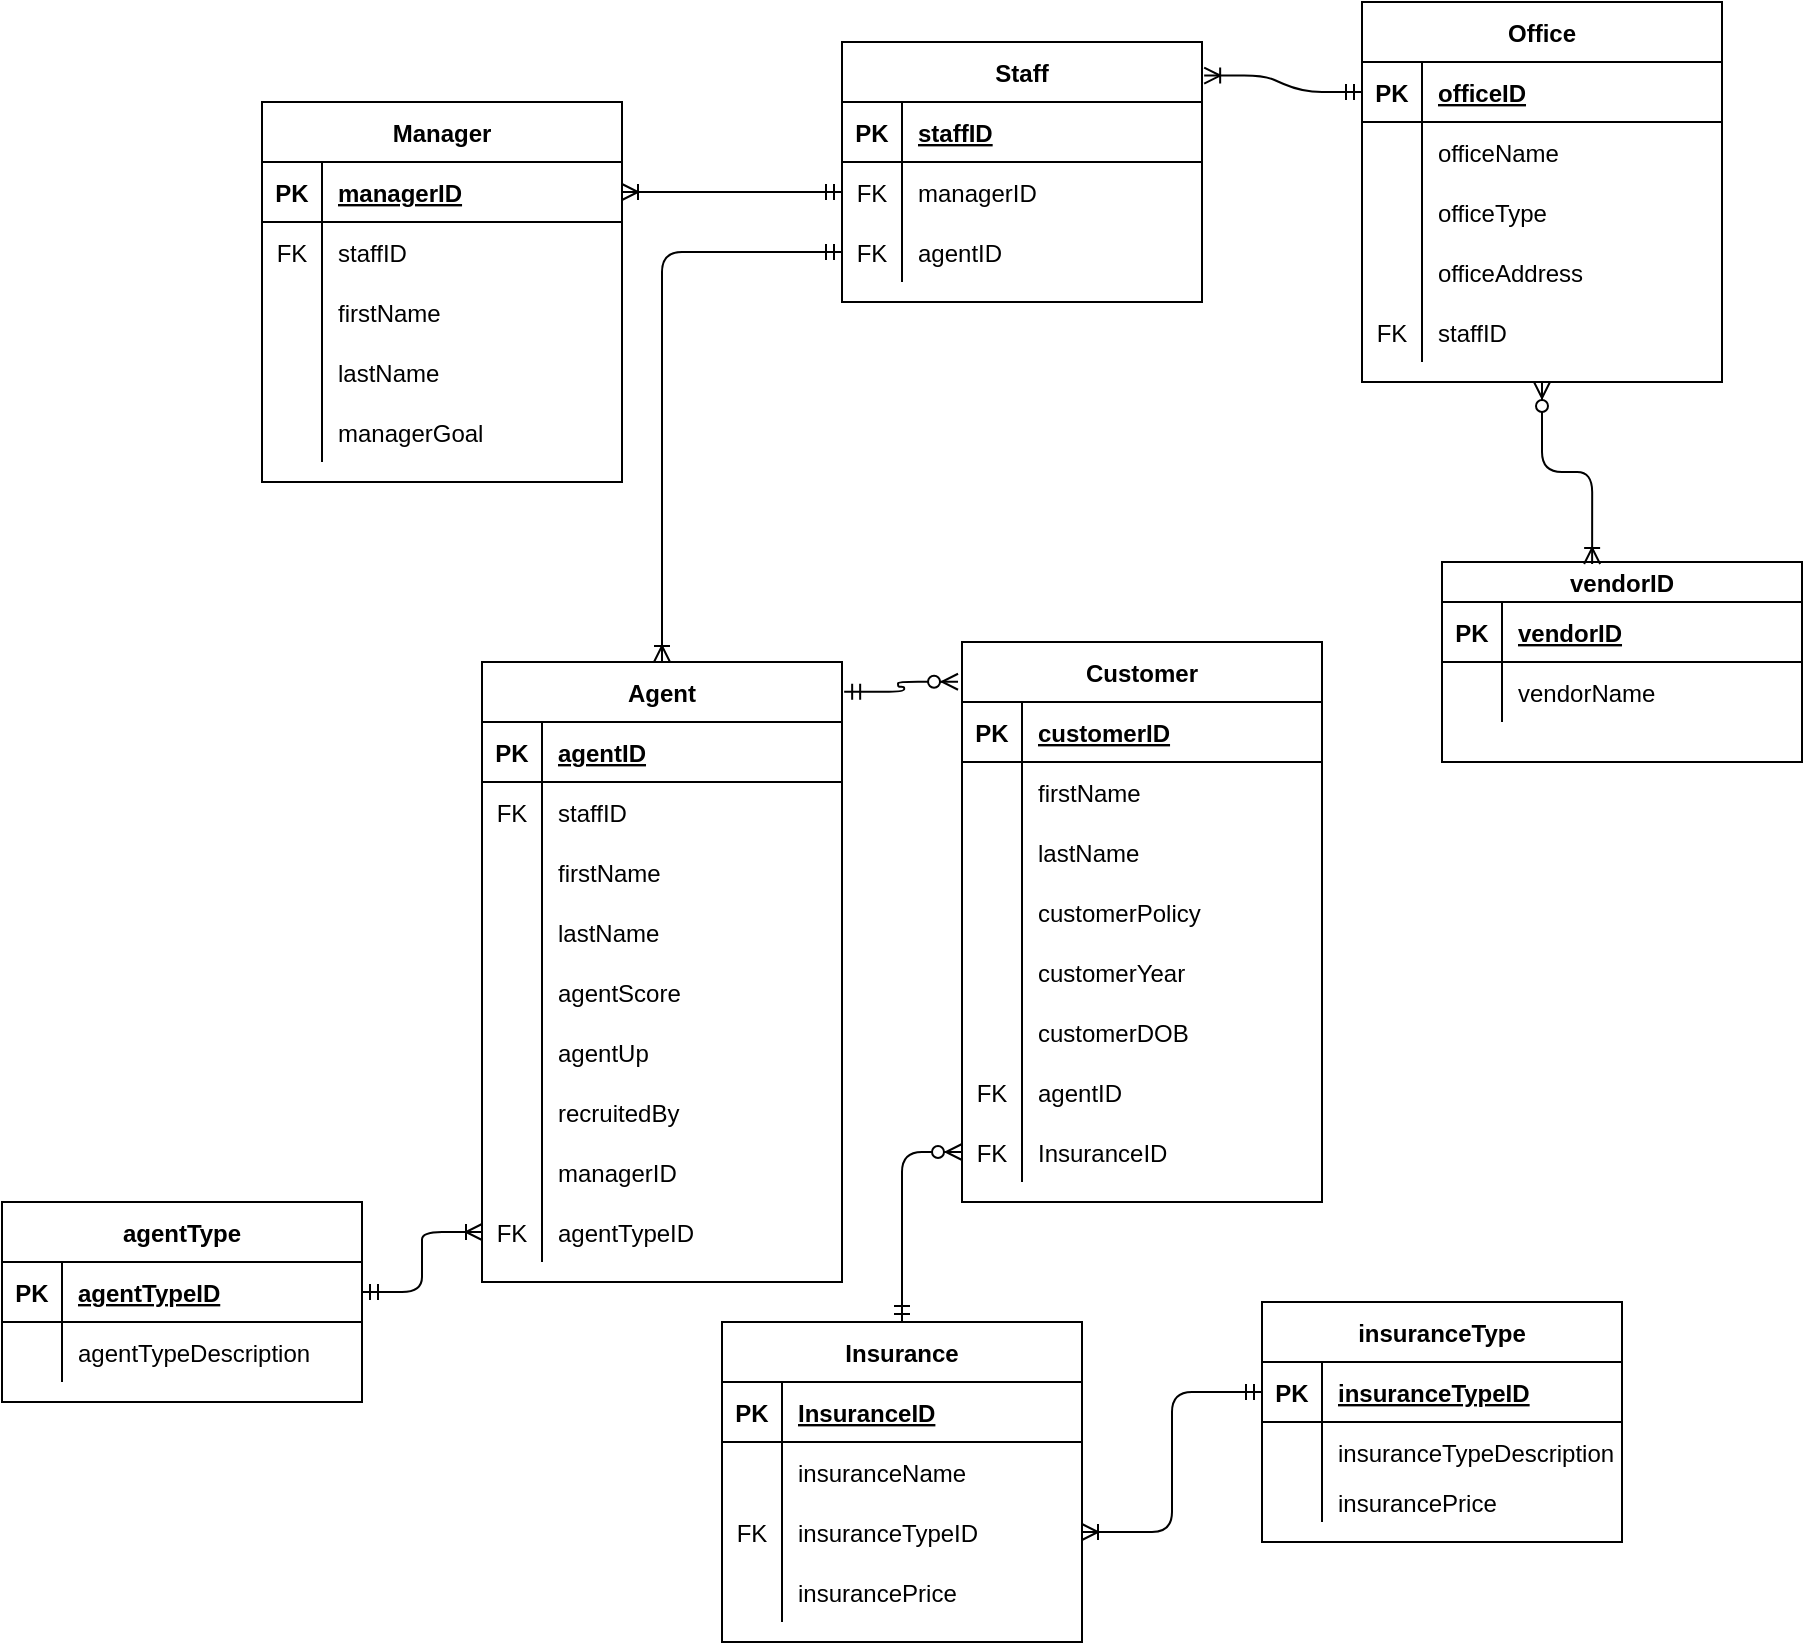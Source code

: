 <mxfile version="13.10.0" type="github">
  <diagram id="1as-1_g_z5-fIdYsQ-eC" name="Page-1">
    <mxGraphModel dx="2912" dy="2254" grid="1" gridSize="10" guides="1" tooltips="1" connect="1" arrows="1" fold="1" page="1" pageScale="1" pageWidth="850" pageHeight="1100" math="0" shadow="0">
      <root>
        <mxCell id="0" />
        <mxCell id="1" parent="0" />
        <mxCell id="rivJpe2qeoZ3pOPvyMkI-2" value="Office" style="shape=table;startSize=30;container=1;collapsible=1;childLayout=tableLayout;fixedRows=1;rowLines=0;fontStyle=1;align=center;resizeLast=1;" parent="1" vertex="1">
          <mxGeometry x="180" y="-180" width="180" height="190" as="geometry" />
        </mxCell>
        <mxCell id="rivJpe2qeoZ3pOPvyMkI-3" value="" style="shape=partialRectangle;collapsible=0;dropTarget=0;pointerEvents=0;fillColor=none;top=0;left=0;bottom=1;right=0;points=[[0,0.5],[1,0.5]];portConstraint=eastwest;" parent="rivJpe2qeoZ3pOPvyMkI-2" vertex="1">
          <mxGeometry y="30" width="180" height="30" as="geometry" />
        </mxCell>
        <mxCell id="rivJpe2qeoZ3pOPvyMkI-4" value="PK" style="shape=partialRectangle;connectable=0;fillColor=none;top=0;left=0;bottom=0;right=0;fontStyle=1;overflow=hidden;" parent="rivJpe2qeoZ3pOPvyMkI-3" vertex="1">
          <mxGeometry width="30" height="30" as="geometry" />
        </mxCell>
        <mxCell id="rivJpe2qeoZ3pOPvyMkI-5" value="officeID" style="shape=partialRectangle;connectable=0;fillColor=none;top=0;left=0;bottom=0;right=0;align=left;spacingLeft=6;fontStyle=5;overflow=hidden;" parent="rivJpe2qeoZ3pOPvyMkI-3" vertex="1">
          <mxGeometry x="30" width="150" height="30" as="geometry" />
        </mxCell>
        <mxCell id="rivJpe2qeoZ3pOPvyMkI-6" value="" style="shape=partialRectangle;collapsible=0;dropTarget=0;pointerEvents=0;fillColor=none;top=0;left=0;bottom=0;right=0;points=[[0,0.5],[1,0.5]];portConstraint=eastwest;" parent="rivJpe2qeoZ3pOPvyMkI-2" vertex="1">
          <mxGeometry y="60" width="180" height="30" as="geometry" />
        </mxCell>
        <mxCell id="rivJpe2qeoZ3pOPvyMkI-7" value="" style="shape=partialRectangle;connectable=0;fillColor=none;top=0;left=0;bottom=0;right=0;editable=1;overflow=hidden;" parent="rivJpe2qeoZ3pOPvyMkI-6" vertex="1">
          <mxGeometry width="30" height="30" as="geometry" />
        </mxCell>
        <mxCell id="rivJpe2qeoZ3pOPvyMkI-8" value="officeName" style="shape=partialRectangle;connectable=0;fillColor=none;top=0;left=0;bottom=0;right=0;align=left;spacingLeft=6;overflow=hidden;" parent="rivJpe2qeoZ3pOPvyMkI-6" vertex="1">
          <mxGeometry x="30" width="150" height="30" as="geometry" />
        </mxCell>
        <mxCell id="rivJpe2qeoZ3pOPvyMkI-9" value="" style="shape=partialRectangle;collapsible=0;dropTarget=0;pointerEvents=0;fillColor=none;top=0;left=0;bottom=0;right=0;points=[[0,0.5],[1,0.5]];portConstraint=eastwest;" parent="rivJpe2qeoZ3pOPvyMkI-2" vertex="1">
          <mxGeometry y="90" width="180" height="30" as="geometry" />
        </mxCell>
        <mxCell id="rivJpe2qeoZ3pOPvyMkI-10" value="" style="shape=partialRectangle;connectable=0;fillColor=none;top=0;left=0;bottom=0;right=0;editable=1;overflow=hidden;" parent="rivJpe2qeoZ3pOPvyMkI-9" vertex="1">
          <mxGeometry width="30" height="30" as="geometry" />
        </mxCell>
        <mxCell id="rivJpe2qeoZ3pOPvyMkI-11" value="officeType" style="shape=partialRectangle;connectable=0;fillColor=none;top=0;left=0;bottom=0;right=0;align=left;spacingLeft=6;overflow=hidden;" parent="rivJpe2qeoZ3pOPvyMkI-9" vertex="1">
          <mxGeometry x="30" width="150" height="30" as="geometry" />
        </mxCell>
        <mxCell id="rivJpe2qeoZ3pOPvyMkI-12" value="" style="shape=partialRectangle;collapsible=0;dropTarget=0;pointerEvents=0;fillColor=none;top=0;left=0;bottom=0;right=0;points=[[0,0.5],[1,0.5]];portConstraint=eastwest;" parent="rivJpe2qeoZ3pOPvyMkI-2" vertex="1">
          <mxGeometry y="120" width="180" height="30" as="geometry" />
        </mxCell>
        <mxCell id="rivJpe2qeoZ3pOPvyMkI-13" value="" style="shape=partialRectangle;connectable=0;fillColor=none;top=0;left=0;bottom=0;right=0;editable=1;overflow=hidden;" parent="rivJpe2qeoZ3pOPvyMkI-12" vertex="1">
          <mxGeometry width="30" height="30" as="geometry" />
        </mxCell>
        <mxCell id="rivJpe2qeoZ3pOPvyMkI-14" value="officeAddress" style="shape=partialRectangle;connectable=0;fillColor=none;top=0;left=0;bottom=0;right=0;align=left;spacingLeft=6;overflow=hidden;" parent="rivJpe2qeoZ3pOPvyMkI-12" vertex="1">
          <mxGeometry x="30" width="150" height="30" as="geometry" />
        </mxCell>
        <mxCell id="LaG_IVPDNWVPYd7C0m55-23" value="" style="shape=partialRectangle;collapsible=0;dropTarget=0;pointerEvents=0;fillColor=none;top=0;left=0;bottom=0;right=0;points=[[0,0.5],[1,0.5]];portConstraint=eastwest;" parent="rivJpe2qeoZ3pOPvyMkI-2" vertex="1">
          <mxGeometry y="150" width="180" height="30" as="geometry" />
        </mxCell>
        <mxCell id="LaG_IVPDNWVPYd7C0m55-24" value="FK" style="shape=partialRectangle;connectable=0;fillColor=none;top=0;left=0;bottom=0;right=0;editable=1;overflow=hidden;" parent="LaG_IVPDNWVPYd7C0m55-23" vertex="1">
          <mxGeometry width="30" height="30" as="geometry" />
        </mxCell>
        <mxCell id="LaG_IVPDNWVPYd7C0m55-25" value="staffID" style="shape=partialRectangle;connectable=0;fillColor=none;top=0;left=0;bottom=0;right=0;align=left;spacingLeft=6;overflow=hidden;" parent="LaG_IVPDNWVPYd7C0m55-23" vertex="1">
          <mxGeometry x="30" width="150" height="30" as="geometry" />
        </mxCell>
        <mxCell id="LaG_IVPDNWVPYd7C0m55-26" value="Staff" style="shape=table;startSize=30;container=1;collapsible=1;childLayout=tableLayout;fixedRows=1;rowLines=0;fontStyle=1;align=center;resizeLast=1;" parent="1" vertex="1">
          <mxGeometry x="-80" y="-160" width="180" height="130" as="geometry" />
        </mxCell>
        <mxCell id="LaG_IVPDNWVPYd7C0m55-27" value="" style="shape=partialRectangle;collapsible=0;dropTarget=0;pointerEvents=0;fillColor=none;top=0;left=0;bottom=1;right=0;points=[[0,0.5],[1,0.5]];portConstraint=eastwest;" parent="LaG_IVPDNWVPYd7C0m55-26" vertex="1">
          <mxGeometry y="30" width="180" height="30" as="geometry" />
        </mxCell>
        <mxCell id="LaG_IVPDNWVPYd7C0m55-28" value="PK" style="shape=partialRectangle;connectable=0;fillColor=none;top=0;left=0;bottom=0;right=0;fontStyle=1;overflow=hidden;" parent="LaG_IVPDNWVPYd7C0m55-27" vertex="1">
          <mxGeometry width="30" height="30" as="geometry" />
        </mxCell>
        <mxCell id="LaG_IVPDNWVPYd7C0m55-29" value="staffID" style="shape=partialRectangle;connectable=0;fillColor=none;top=0;left=0;bottom=0;right=0;align=left;spacingLeft=6;fontStyle=5;overflow=hidden;" parent="LaG_IVPDNWVPYd7C0m55-27" vertex="1">
          <mxGeometry x="30" width="150" height="30" as="geometry" />
        </mxCell>
        <mxCell id="LaG_IVPDNWVPYd7C0m55-30" value="" style="shape=partialRectangle;collapsible=0;dropTarget=0;pointerEvents=0;fillColor=none;top=0;left=0;bottom=0;right=0;points=[[0,0.5],[1,0.5]];portConstraint=eastwest;" parent="LaG_IVPDNWVPYd7C0m55-26" vertex="1">
          <mxGeometry y="60" width="180" height="30" as="geometry" />
        </mxCell>
        <mxCell id="LaG_IVPDNWVPYd7C0m55-31" value="FK" style="shape=partialRectangle;connectable=0;fillColor=none;top=0;left=0;bottom=0;right=0;editable=1;overflow=hidden;" parent="LaG_IVPDNWVPYd7C0m55-30" vertex="1">
          <mxGeometry width="30" height="30" as="geometry" />
        </mxCell>
        <mxCell id="LaG_IVPDNWVPYd7C0m55-32" value="managerID" style="shape=partialRectangle;connectable=0;fillColor=none;top=0;left=0;bottom=0;right=0;align=left;spacingLeft=6;overflow=hidden;" parent="LaG_IVPDNWVPYd7C0m55-30" vertex="1">
          <mxGeometry x="30" width="150" height="30" as="geometry" />
        </mxCell>
        <mxCell id="LaG_IVPDNWVPYd7C0m55-33" value="" style="shape=partialRectangle;collapsible=0;dropTarget=0;pointerEvents=0;fillColor=none;top=0;left=0;bottom=0;right=0;points=[[0,0.5],[1,0.5]];portConstraint=eastwest;" parent="LaG_IVPDNWVPYd7C0m55-26" vertex="1">
          <mxGeometry y="90" width="180" height="30" as="geometry" />
        </mxCell>
        <mxCell id="LaG_IVPDNWVPYd7C0m55-34" value="FK" style="shape=partialRectangle;connectable=0;fillColor=none;top=0;left=0;bottom=0;right=0;editable=1;overflow=hidden;" parent="LaG_IVPDNWVPYd7C0m55-33" vertex="1">
          <mxGeometry width="30" height="30" as="geometry" />
        </mxCell>
        <mxCell id="LaG_IVPDNWVPYd7C0m55-35" value="agentID" style="shape=partialRectangle;connectable=0;fillColor=none;top=0;left=0;bottom=0;right=0;align=left;spacingLeft=6;overflow=hidden;" parent="LaG_IVPDNWVPYd7C0m55-33" vertex="1">
          <mxGeometry x="30" width="150" height="30" as="geometry" />
        </mxCell>
        <mxCell id="LaG_IVPDNWVPYd7C0m55-65" value="Manager" style="shape=table;startSize=30;container=1;collapsible=1;childLayout=tableLayout;fixedRows=1;rowLines=0;fontStyle=1;align=center;resizeLast=1;" parent="1" vertex="1">
          <mxGeometry x="-370" y="-130" width="180" height="190" as="geometry" />
        </mxCell>
        <mxCell id="LaG_IVPDNWVPYd7C0m55-66" value="" style="shape=partialRectangle;collapsible=0;dropTarget=0;pointerEvents=0;fillColor=none;top=0;left=0;bottom=1;right=0;points=[[0,0.5],[1,0.5]];portConstraint=eastwest;" parent="LaG_IVPDNWVPYd7C0m55-65" vertex="1">
          <mxGeometry y="30" width="180" height="30" as="geometry" />
        </mxCell>
        <mxCell id="LaG_IVPDNWVPYd7C0m55-67" value="PK" style="shape=partialRectangle;connectable=0;fillColor=none;top=0;left=0;bottom=0;right=0;fontStyle=1;overflow=hidden;" parent="LaG_IVPDNWVPYd7C0m55-66" vertex="1">
          <mxGeometry width="30" height="30" as="geometry" />
        </mxCell>
        <mxCell id="LaG_IVPDNWVPYd7C0m55-68" value="managerID" style="shape=partialRectangle;connectable=0;fillColor=none;top=0;left=0;bottom=0;right=0;align=left;spacingLeft=6;fontStyle=5;overflow=hidden;" parent="LaG_IVPDNWVPYd7C0m55-66" vertex="1">
          <mxGeometry x="30" width="150" height="30" as="geometry" />
        </mxCell>
        <mxCell id="LaG_IVPDNWVPYd7C0m55-69" value="" style="shape=partialRectangle;collapsible=0;dropTarget=0;pointerEvents=0;fillColor=none;top=0;left=0;bottom=0;right=0;points=[[0,0.5],[1,0.5]];portConstraint=eastwest;" parent="LaG_IVPDNWVPYd7C0m55-65" vertex="1">
          <mxGeometry y="60" width="180" height="30" as="geometry" />
        </mxCell>
        <mxCell id="LaG_IVPDNWVPYd7C0m55-70" value="FK" style="shape=partialRectangle;connectable=0;fillColor=none;top=0;left=0;bottom=0;right=0;editable=1;overflow=hidden;" parent="LaG_IVPDNWVPYd7C0m55-69" vertex="1">
          <mxGeometry width="30" height="30" as="geometry" />
        </mxCell>
        <mxCell id="LaG_IVPDNWVPYd7C0m55-71" value="staffID" style="shape=partialRectangle;connectable=0;fillColor=none;top=0;left=0;bottom=0;right=0;align=left;spacingLeft=6;overflow=hidden;" parent="LaG_IVPDNWVPYd7C0m55-69" vertex="1">
          <mxGeometry x="30" width="150" height="30" as="geometry" />
        </mxCell>
        <mxCell id="LaG_IVPDNWVPYd7C0m55-72" value="" style="shape=partialRectangle;collapsible=0;dropTarget=0;pointerEvents=0;fillColor=none;top=0;left=0;bottom=0;right=0;points=[[0,0.5],[1,0.5]];portConstraint=eastwest;" parent="LaG_IVPDNWVPYd7C0m55-65" vertex="1">
          <mxGeometry y="90" width="180" height="30" as="geometry" />
        </mxCell>
        <mxCell id="LaG_IVPDNWVPYd7C0m55-73" value="" style="shape=partialRectangle;connectable=0;fillColor=none;top=0;left=0;bottom=0;right=0;editable=1;overflow=hidden;" parent="LaG_IVPDNWVPYd7C0m55-72" vertex="1">
          <mxGeometry width="30" height="30" as="geometry" />
        </mxCell>
        <mxCell id="LaG_IVPDNWVPYd7C0m55-74" value="firstName" style="shape=partialRectangle;connectable=0;fillColor=none;top=0;left=0;bottom=0;right=0;align=left;spacingLeft=6;overflow=hidden;" parent="LaG_IVPDNWVPYd7C0m55-72" vertex="1">
          <mxGeometry x="30" width="150" height="30" as="geometry" />
        </mxCell>
        <mxCell id="LaG_IVPDNWVPYd7C0m55-75" value="" style="shape=partialRectangle;collapsible=0;dropTarget=0;pointerEvents=0;fillColor=none;top=0;left=0;bottom=0;right=0;points=[[0,0.5],[1,0.5]];portConstraint=eastwest;" parent="LaG_IVPDNWVPYd7C0m55-65" vertex="1">
          <mxGeometry y="120" width="180" height="30" as="geometry" />
        </mxCell>
        <mxCell id="LaG_IVPDNWVPYd7C0m55-76" value="" style="shape=partialRectangle;connectable=0;fillColor=none;top=0;left=0;bottom=0;right=0;editable=1;overflow=hidden;" parent="LaG_IVPDNWVPYd7C0m55-75" vertex="1">
          <mxGeometry width="30" height="30" as="geometry" />
        </mxCell>
        <mxCell id="LaG_IVPDNWVPYd7C0m55-77" value="lastName" style="shape=partialRectangle;connectable=0;fillColor=none;top=0;left=0;bottom=0;right=0;align=left;spacingLeft=6;overflow=hidden;" parent="LaG_IVPDNWVPYd7C0m55-75" vertex="1">
          <mxGeometry x="30" width="150" height="30" as="geometry" />
        </mxCell>
        <mxCell id="LaG_IVPDNWVPYd7C0m55-104" value="" style="shape=partialRectangle;collapsible=0;dropTarget=0;pointerEvents=0;fillColor=none;top=0;left=0;bottom=0;right=0;points=[[0,0.5],[1,0.5]];portConstraint=eastwest;" parent="LaG_IVPDNWVPYd7C0m55-65" vertex="1">
          <mxGeometry y="150" width="180" height="30" as="geometry" />
        </mxCell>
        <mxCell id="LaG_IVPDNWVPYd7C0m55-105" value="" style="shape=partialRectangle;connectable=0;fillColor=none;top=0;left=0;bottom=0;right=0;editable=1;overflow=hidden;" parent="LaG_IVPDNWVPYd7C0m55-104" vertex="1">
          <mxGeometry width="30" height="30" as="geometry" />
        </mxCell>
        <mxCell id="LaG_IVPDNWVPYd7C0m55-106" value="managerGoal" style="shape=partialRectangle;connectable=0;fillColor=none;top=0;left=0;bottom=0;right=0;align=left;spacingLeft=6;overflow=hidden;" parent="LaG_IVPDNWVPYd7C0m55-104" vertex="1">
          <mxGeometry x="30" width="150" height="30" as="geometry" />
        </mxCell>
        <mxCell id="LaG_IVPDNWVPYd7C0m55-91" value="Agent" style="shape=table;startSize=30;container=1;collapsible=1;childLayout=tableLayout;fixedRows=1;rowLines=0;fontStyle=1;align=center;resizeLast=1;" parent="1" vertex="1">
          <mxGeometry x="-260" y="150" width="180" height="310" as="geometry" />
        </mxCell>
        <mxCell id="LaG_IVPDNWVPYd7C0m55-92" value="" style="shape=partialRectangle;collapsible=0;dropTarget=0;pointerEvents=0;fillColor=none;top=0;left=0;bottom=1;right=0;points=[[0,0.5],[1,0.5]];portConstraint=eastwest;" parent="LaG_IVPDNWVPYd7C0m55-91" vertex="1">
          <mxGeometry y="30" width="180" height="30" as="geometry" />
        </mxCell>
        <mxCell id="LaG_IVPDNWVPYd7C0m55-93" value="PK" style="shape=partialRectangle;connectable=0;fillColor=none;top=0;left=0;bottom=0;right=0;fontStyle=1;overflow=hidden;" parent="LaG_IVPDNWVPYd7C0m55-92" vertex="1">
          <mxGeometry width="30" height="30" as="geometry" />
        </mxCell>
        <mxCell id="LaG_IVPDNWVPYd7C0m55-94" value="agentID" style="shape=partialRectangle;connectable=0;fillColor=none;top=0;left=0;bottom=0;right=0;align=left;spacingLeft=6;fontStyle=5;overflow=hidden;" parent="LaG_IVPDNWVPYd7C0m55-92" vertex="1">
          <mxGeometry x="30" width="150" height="30" as="geometry" />
        </mxCell>
        <mxCell id="LaG_IVPDNWVPYd7C0m55-95" value="" style="shape=partialRectangle;collapsible=0;dropTarget=0;pointerEvents=0;fillColor=none;top=0;left=0;bottom=0;right=0;points=[[0,0.5],[1,0.5]];portConstraint=eastwest;" parent="LaG_IVPDNWVPYd7C0m55-91" vertex="1">
          <mxGeometry y="60" width="180" height="30" as="geometry" />
        </mxCell>
        <mxCell id="LaG_IVPDNWVPYd7C0m55-96" value="FK" style="shape=partialRectangle;connectable=0;fillColor=none;top=0;left=0;bottom=0;right=0;editable=1;overflow=hidden;" parent="LaG_IVPDNWVPYd7C0m55-95" vertex="1">
          <mxGeometry width="30" height="30" as="geometry" />
        </mxCell>
        <mxCell id="LaG_IVPDNWVPYd7C0m55-97" value="staffID" style="shape=partialRectangle;connectable=0;fillColor=none;top=0;left=0;bottom=0;right=0;align=left;spacingLeft=6;overflow=hidden;" parent="LaG_IVPDNWVPYd7C0m55-95" vertex="1">
          <mxGeometry x="30" width="150" height="30" as="geometry" />
        </mxCell>
        <mxCell id="LaG_IVPDNWVPYd7C0m55-98" value="" style="shape=partialRectangle;collapsible=0;dropTarget=0;pointerEvents=0;fillColor=none;top=0;left=0;bottom=0;right=0;points=[[0,0.5],[1,0.5]];portConstraint=eastwest;" parent="LaG_IVPDNWVPYd7C0m55-91" vertex="1">
          <mxGeometry y="90" width="180" height="30" as="geometry" />
        </mxCell>
        <mxCell id="LaG_IVPDNWVPYd7C0m55-99" value="" style="shape=partialRectangle;connectable=0;fillColor=none;top=0;left=0;bottom=0;right=0;editable=1;overflow=hidden;" parent="LaG_IVPDNWVPYd7C0m55-98" vertex="1">
          <mxGeometry width="30" height="30" as="geometry" />
        </mxCell>
        <mxCell id="LaG_IVPDNWVPYd7C0m55-100" value="firstName" style="shape=partialRectangle;connectable=0;fillColor=none;top=0;left=0;bottom=0;right=0;align=left;spacingLeft=6;overflow=hidden;" parent="LaG_IVPDNWVPYd7C0m55-98" vertex="1">
          <mxGeometry x="30" width="150" height="30" as="geometry" />
        </mxCell>
        <mxCell id="LaG_IVPDNWVPYd7C0m55-101" value="" style="shape=partialRectangle;collapsible=0;dropTarget=0;pointerEvents=0;fillColor=none;top=0;left=0;bottom=0;right=0;points=[[0,0.5],[1,0.5]];portConstraint=eastwest;" parent="LaG_IVPDNWVPYd7C0m55-91" vertex="1">
          <mxGeometry y="120" width="180" height="30" as="geometry" />
        </mxCell>
        <mxCell id="LaG_IVPDNWVPYd7C0m55-102" value="" style="shape=partialRectangle;connectable=0;fillColor=none;top=0;left=0;bottom=0;right=0;editable=1;overflow=hidden;" parent="LaG_IVPDNWVPYd7C0m55-101" vertex="1">
          <mxGeometry width="30" height="30" as="geometry" />
        </mxCell>
        <mxCell id="LaG_IVPDNWVPYd7C0m55-103" value="lastName" style="shape=partialRectangle;connectable=0;fillColor=none;top=0;left=0;bottom=0;right=0;align=left;spacingLeft=6;overflow=hidden;" parent="LaG_IVPDNWVPYd7C0m55-101" vertex="1">
          <mxGeometry x="30" width="150" height="30" as="geometry" />
        </mxCell>
        <mxCell id="LaG_IVPDNWVPYd7C0m55-122" value="" style="shape=partialRectangle;collapsible=0;dropTarget=0;pointerEvents=0;fillColor=none;top=0;left=0;bottom=0;right=0;points=[[0,0.5],[1,0.5]];portConstraint=eastwest;" parent="LaG_IVPDNWVPYd7C0m55-91" vertex="1">
          <mxGeometry y="150" width="180" height="30" as="geometry" />
        </mxCell>
        <mxCell id="LaG_IVPDNWVPYd7C0m55-123" value="" style="shape=partialRectangle;connectable=0;fillColor=none;top=0;left=0;bottom=0;right=0;editable=1;overflow=hidden;" parent="LaG_IVPDNWVPYd7C0m55-122" vertex="1">
          <mxGeometry width="30" height="30" as="geometry" />
        </mxCell>
        <mxCell id="LaG_IVPDNWVPYd7C0m55-124" value="agentScore" style="shape=partialRectangle;connectable=0;fillColor=none;top=0;left=0;bottom=0;right=0;align=left;spacingLeft=6;overflow=hidden;" parent="LaG_IVPDNWVPYd7C0m55-122" vertex="1">
          <mxGeometry x="30" width="150" height="30" as="geometry" />
        </mxCell>
        <mxCell id="LaG_IVPDNWVPYd7C0m55-125" value="" style="shape=partialRectangle;collapsible=0;dropTarget=0;pointerEvents=0;fillColor=none;top=0;left=0;bottom=0;right=0;points=[[0,0.5],[1,0.5]];portConstraint=eastwest;" parent="LaG_IVPDNWVPYd7C0m55-91" vertex="1">
          <mxGeometry y="180" width="180" height="30" as="geometry" />
        </mxCell>
        <mxCell id="LaG_IVPDNWVPYd7C0m55-126" value="" style="shape=partialRectangle;connectable=0;fillColor=none;top=0;left=0;bottom=0;right=0;editable=1;overflow=hidden;" parent="LaG_IVPDNWVPYd7C0m55-125" vertex="1">
          <mxGeometry width="30" height="30" as="geometry" />
        </mxCell>
        <mxCell id="LaG_IVPDNWVPYd7C0m55-127" value="agentUp" style="shape=partialRectangle;connectable=0;fillColor=none;top=0;left=0;bottom=0;right=0;align=left;spacingLeft=6;overflow=hidden;" parent="LaG_IVPDNWVPYd7C0m55-125" vertex="1">
          <mxGeometry x="30" width="150" height="30" as="geometry" />
        </mxCell>
        <mxCell id="LaG_IVPDNWVPYd7C0m55-128" value="" style="shape=partialRectangle;collapsible=0;dropTarget=0;pointerEvents=0;fillColor=none;top=0;left=0;bottom=0;right=0;points=[[0,0.5],[1,0.5]];portConstraint=eastwest;" parent="LaG_IVPDNWVPYd7C0m55-91" vertex="1">
          <mxGeometry y="210" width="180" height="30" as="geometry" />
        </mxCell>
        <mxCell id="LaG_IVPDNWVPYd7C0m55-129" value="" style="shape=partialRectangle;connectable=0;fillColor=none;top=0;left=0;bottom=0;right=0;editable=1;overflow=hidden;" parent="LaG_IVPDNWVPYd7C0m55-128" vertex="1">
          <mxGeometry width="30" height="30" as="geometry" />
        </mxCell>
        <mxCell id="LaG_IVPDNWVPYd7C0m55-130" value="recruitedBy" style="shape=partialRectangle;connectable=0;fillColor=none;top=0;left=0;bottom=0;right=0;align=left;spacingLeft=6;overflow=hidden;" parent="LaG_IVPDNWVPYd7C0m55-128" vertex="1">
          <mxGeometry x="30" width="150" height="30" as="geometry" />
        </mxCell>
        <mxCell id="LaG_IVPDNWVPYd7C0m55-131" value="" style="shape=partialRectangle;collapsible=0;dropTarget=0;pointerEvents=0;fillColor=none;top=0;left=0;bottom=0;right=0;points=[[0,0.5],[1,0.5]];portConstraint=eastwest;" parent="LaG_IVPDNWVPYd7C0m55-91" vertex="1">
          <mxGeometry y="240" width="180" height="30" as="geometry" />
        </mxCell>
        <mxCell id="LaG_IVPDNWVPYd7C0m55-132" value="" style="shape=partialRectangle;connectable=0;fillColor=none;top=0;left=0;bottom=0;right=0;editable=1;overflow=hidden;" parent="LaG_IVPDNWVPYd7C0m55-131" vertex="1">
          <mxGeometry width="30" height="30" as="geometry" />
        </mxCell>
        <mxCell id="LaG_IVPDNWVPYd7C0m55-133" value="managerID" style="shape=partialRectangle;connectable=0;fillColor=none;top=0;left=0;bottom=0;right=0;align=left;spacingLeft=6;overflow=hidden;" parent="LaG_IVPDNWVPYd7C0m55-131" vertex="1">
          <mxGeometry x="30" width="150" height="30" as="geometry" />
        </mxCell>
        <mxCell id="LaG_IVPDNWVPYd7C0m55-252" value="" style="shape=partialRectangle;collapsible=0;dropTarget=0;pointerEvents=0;fillColor=none;top=0;left=0;bottom=0;right=0;points=[[0,0.5],[1,0.5]];portConstraint=eastwest;" parent="LaG_IVPDNWVPYd7C0m55-91" vertex="1">
          <mxGeometry y="270" width="180" height="30" as="geometry" />
        </mxCell>
        <mxCell id="LaG_IVPDNWVPYd7C0m55-253" value="FK" style="shape=partialRectangle;connectable=0;fillColor=none;top=0;left=0;bottom=0;right=0;editable=1;overflow=hidden;" parent="LaG_IVPDNWVPYd7C0m55-252" vertex="1">
          <mxGeometry width="30" height="30" as="geometry" />
        </mxCell>
        <mxCell id="LaG_IVPDNWVPYd7C0m55-254" value="agentTypeID" style="shape=partialRectangle;connectable=0;fillColor=none;top=0;left=0;bottom=0;right=0;align=left;spacingLeft=6;overflow=hidden;" parent="LaG_IVPDNWVPYd7C0m55-252" vertex="1">
          <mxGeometry x="30" width="150" height="30" as="geometry" />
        </mxCell>
        <mxCell id="LaG_IVPDNWVPYd7C0m55-134" value="agentType" style="shape=table;startSize=30;container=1;collapsible=1;childLayout=tableLayout;fixedRows=1;rowLines=0;fontStyle=1;align=center;resizeLast=1;" parent="1" vertex="1">
          <mxGeometry x="-500" y="420" width="180" height="100" as="geometry" />
        </mxCell>
        <mxCell id="LaG_IVPDNWVPYd7C0m55-135" value="" style="shape=partialRectangle;collapsible=0;dropTarget=0;pointerEvents=0;fillColor=none;top=0;left=0;bottom=1;right=0;points=[[0,0.5],[1,0.5]];portConstraint=eastwest;" parent="LaG_IVPDNWVPYd7C0m55-134" vertex="1">
          <mxGeometry y="30" width="180" height="30" as="geometry" />
        </mxCell>
        <mxCell id="LaG_IVPDNWVPYd7C0m55-136" value="PK" style="shape=partialRectangle;connectable=0;fillColor=none;top=0;left=0;bottom=0;right=0;fontStyle=1;overflow=hidden;" parent="LaG_IVPDNWVPYd7C0m55-135" vertex="1">
          <mxGeometry width="30" height="30" as="geometry" />
        </mxCell>
        <mxCell id="LaG_IVPDNWVPYd7C0m55-137" value="agentTypeID" style="shape=partialRectangle;connectable=0;fillColor=none;top=0;left=0;bottom=0;right=0;align=left;spacingLeft=6;fontStyle=5;overflow=hidden;" parent="LaG_IVPDNWVPYd7C0m55-135" vertex="1">
          <mxGeometry x="30" width="150" height="30" as="geometry" />
        </mxCell>
        <mxCell id="LaG_IVPDNWVPYd7C0m55-138" value="" style="shape=partialRectangle;collapsible=0;dropTarget=0;pointerEvents=0;fillColor=none;top=0;left=0;bottom=0;right=0;points=[[0,0.5],[1,0.5]];portConstraint=eastwest;" parent="LaG_IVPDNWVPYd7C0m55-134" vertex="1">
          <mxGeometry y="60" width="180" height="30" as="geometry" />
        </mxCell>
        <mxCell id="LaG_IVPDNWVPYd7C0m55-139" value="" style="shape=partialRectangle;connectable=0;fillColor=none;top=0;left=0;bottom=0;right=0;editable=1;overflow=hidden;" parent="LaG_IVPDNWVPYd7C0m55-138" vertex="1">
          <mxGeometry width="30" height="30" as="geometry" />
        </mxCell>
        <mxCell id="LaG_IVPDNWVPYd7C0m55-140" value="agentTypeDescription" style="shape=partialRectangle;connectable=0;fillColor=none;top=0;left=0;bottom=0;right=0;align=left;spacingLeft=6;overflow=hidden;" parent="LaG_IVPDNWVPYd7C0m55-138" vertex="1">
          <mxGeometry x="30" width="150" height="30" as="geometry" />
        </mxCell>
        <mxCell id="LaG_IVPDNWVPYd7C0m55-147" value="Customer" style="shape=table;startSize=30;container=1;collapsible=1;childLayout=tableLayout;fixedRows=1;rowLines=0;fontStyle=1;align=center;resizeLast=1;" parent="1" vertex="1">
          <mxGeometry x="-20" y="140" width="180" height="280" as="geometry" />
        </mxCell>
        <mxCell id="LaG_IVPDNWVPYd7C0m55-148" value="" style="shape=partialRectangle;collapsible=0;dropTarget=0;pointerEvents=0;fillColor=none;top=0;left=0;bottom=1;right=0;points=[[0,0.5],[1,0.5]];portConstraint=eastwest;" parent="LaG_IVPDNWVPYd7C0m55-147" vertex="1">
          <mxGeometry y="30" width="180" height="30" as="geometry" />
        </mxCell>
        <mxCell id="LaG_IVPDNWVPYd7C0m55-149" value="PK" style="shape=partialRectangle;connectable=0;fillColor=none;top=0;left=0;bottom=0;right=0;fontStyle=1;overflow=hidden;" parent="LaG_IVPDNWVPYd7C0m55-148" vertex="1">
          <mxGeometry width="30" height="30" as="geometry" />
        </mxCell>
        <mxCell id="LaG_IVPDNWVPYd7C0m55-150" value="customerID" style="shape=partialRectangle;connectable=0;fillColor=none;top=0;left=0;bottom=0;right=0;align=left;spacingLeft=6;fontStyle=5;overflow=hidden;" parent="LaG_IVPDNWVPYd7C0m55-148" vertex="1">
          <mxGeometry x="30" width="150" height="30" as="geometry" />
        </mxCell>
        <mxCell id="LaG_IVPDNWVPYd7C0m55-151" value="" style="shape=partialRectangle;collapsible=0;dropTarget=0;pointerEvents=0;fillColor=none;top=0;left=0;bottom=0;right=0;points=[[0,0.5],[1,0.5]];portConstraint=eastwest;" parent="LaG_IVPDNWVPYd7C0m55-147" vertex="1">
          <mxGeometry y="60" width="180" height="30" as="geometry" />
        </mxCell>
        <mxCell id="LaG_IVPDNWVPYd7C0m55-152" value="" style="shape=partialRectangle;connectable=0;fillColor=none;top=0;left=0;bottom=0;right=0;editable=1;overflow=hidden;" parent="LaG_IVPDNWVPYd7C0m55-151" vertex="1">
          <mxGeometry width="30" height="30" as="geometry" />
        </mxCell>
        <mxCell id="LaG_IVPDNWVPYd7C0m55-153" value="firstName" style="shape=partialRectangle;connectable=0;fillColor=none;top=0;left=0;bottom=0;right=0;align=left;spacingLeft=6;overflow=hidden;" parent="LaG_IVPDNWVPYd7C0m55-151" vertex="1">
          <mxGeometry x="30" width="150" height="30" as="geometry" />
        </mxCell>
        <mxCell id="LaG_IVPDNWVPYd7C0m55-154" value="" style="shape=partialRectangle;collapsible=0;dropTarget=0;pointerEvents=0;fillColor=none;top=0;left=0;bottom=0;right=0;points=[[0,0.5],[1,0.5]];portConstraint=eastwest;" parent="LaG_IVPDNWVPYd7C0m55-147" vertex="1">
          <mxGeometry y="90" width="180" height="30" as="geometry" />
        </mxCell>
        <mxCell id="LaG_IVPDNWVPYd7C0m55-155" value="" style="shape=partialRectangle;connectable=0;fillColor=none;top=0;left=0;bottom=0;right=0;editable=1;overflow=hidden;" parent="LaG_IVPDNWVPYd7C0m55-154" vertex="1">
          <mxGeometry width="30" height="30" as="geometry" />
        </mxCell>
        <mxCell id="LaG_IVPDNWVPYd7C0m55-156" value="lastName" style="shape=partialRectangle;connectable=0;fillColor=none;top=0;left=0;bottom=0;right=0;align=left;spacingLeft=6;overflow=hidden;" parent="LaG_IVPDNWVPYd7C0m55-154" vertex="1">
          <mxGeometry x="30" width="150" height="30" as="geometry" />
        </mxCell>
        <mxCell id="LaG_IVPDNWVPYd7C0m55-157" value="" style="shape=partialRectangle;collapsible=0;dropTarget=0;pointerEvents=0;fillColor=none;top=0;left=0;bottom=0;right=0;points=[[0,0.5],[1,0.5]];portConstraint=eastwest;" parent="LaG_IVPDNWVPYd7C0m55-147" vertex="1">
          <mxGeometry y="120" width="180" height="30" as="geometry" />
        </mxCell>
        <mxCell id="LaG_IVPDNWVPYd7C0m55-158" value="" style="shape=partialRectangle;connectable=0;fillColor=none;top=0;left=0;bottom=0;right=0;editable=1;overflow=hidden;" parent="LaG_IVPDNWVPYd7C0m55-157" vertex="1">
          <mxGeometry width="30" height="30" as="geometry" />
        </mxCell>
        <mxCell id="LaG_IVPDNWVPYd7C0m55-159" value="customerPolicy" style="shape=partialRectangle;connectable=0;fillColor=none;top=0;left=0;bottom=0;right=0;align=left;spacingLeft=6;overflow=hidden;" parent="LaG_IVPDNWVPYd7C0m55-157" vertex="1">
          <mxGeometry x="30" width="150" height="30" as="geometry" />
        </mxCell>
        <mxCell id="LaG_IVPDNWVPYd7C0m55-160" value="" style="shape=partialRectangle;collapsible=0;dropTarget=0;pointerEvents=0;fillColor=none;top=0;left=0;bottom=0;right=0;points=[[0,0.5],[1,0.5]];portConstraint=eastwest;" parent="LaG_IVPDNWVPYd7C0m55-147" vertex="1">
          <mxGeometry y="150" width="180" height="30" as="geometry" />
        </mxCell>
        <mxCell id="LaG_IVPDNWVPYd7C0m55-161" value="" style="shape=partialRectangle;connectable=0;fillColor=none;top=0;left=0;bottom=0;right=0;editable=1;overflow=hidden;" parent="LaG_IVPDNWVPYd7C0m55-160" vertex="1">
          <mxGeometry width="30" height="30" as="geometry" />
        </mxCell>
        <mxCell id="LaG_IVPDNWVPYd7C0m55-162" value="customerYear" style="shape=partialRectangle;connectable=0;fillColor=none;top=0;left=0;bottom=0;right=0;align=left;spacingLeft=6;overflow=hidden;" parent="LaG_IVPDNWVPYd7C0m55-160" vertex="1">
          <mxGeometry x="30" width="150" height="30" as="geometry" />
        </mxCell>
        <mxCell id="LaG_IVPDNWVPYd7C0m55-163" value="" style="shape=partialRectangle;collapsible=0;dropTarget=0;pointerEvents=0;fillColor=none;top=0;left=0;bottom=0;right=0;points=[[0,0.5],[1,0.5]];portConstraint=eastwest;" parent="LaG_IVPDNWVPYd7C0m55-147" vertex="1">
          <mxGeometry y="180" width="180" height="30" as="geometry" />
        </mxCell>
        <mxCell id="LaG_IVPDNWVPYd7C0m55-164" value="" style="shape=partialRectangle;connectable=0;fillColor=none;top=0;left=0;bottom=0;right=0;editable=1;overflow=hidden;" parent="LaG_IVPDNWVPYd7C0m55-163" vertex="1">
          <mxGeometry width="30" height="30" as="geometry" />
        </mxCell>
        <mxCell id="LaG_IVPDNWVPYd7C0m55-165" value="customerDOB" style="shape=partialRectangle;connectable=0;fillColor=none;top=0;left=0;bottom=0;right=0;align=left;spacingLeft=6;overflow=hidden;" parent="LaG_IVPDNWVPYd7C0m55-163" vertex="1">
          <mxGeometry x="30" width="150" height="30" as="geometry" />
        </mxCell>
        <mxCell id="LaG_IVPDNWVPYd7C0m55-166" value="" style="shape=partialRectangle;collapsible=0;dropTarget=0;pointerEvents=0;fillColor=none;top=0;left=0;bottom=0;right=0;points=[[0,0.5],[1,0.5]];portConstraint=eastwest;" parent="LaG_IVPDNWVPYd7C0m55-147" vertex="1">
          <mxGeometry y="210" width="180" height="30" as="geometry" />
        </mxCell>
        <mxCell id="LaG_IVPDNWVPYd7C0m55-167" value="FK" style="shape=partialRectangle;connectable=0;fillColor=none;top=0;left=0;bottom=0;right=0;editable=1;overflow=hidden;" parent="LaG_IVPDNWVPYd7C0m55-166" vertex="1">
          <mxGeometry width="30" height="30" as="geometry" />
        </mxCell>
        <mxCell id="LaG_IVPDNWVPYd7C0m55-168" value="agentID" style="shape=partialRectangle;connectable=0;fillColor=none;top=0;left=0;bottom=0;right=0;align=left;spacingLeft=6;overflow=hidden;" parent="LaG_IVPDNWVPYd7C0m55-166" vertex="1">
          <mxGeometry x="30" width="150" height="30" as="geometry" />
        </mxCell>
        <mxCell id="LaG_IVPDNWVPYd7C0m55-258" value="" style="shape=partialRectangle;collapsible=0;dropTarget=0;pointerEvents=0;fillColor=none;top=0;left=0;bottom=0;right=0;points=[[0,0.5],[1,0.5]];portConstraint=eastwest;" parent="LaG_IVPDNWVPYd7C0m55-147" vertex="1">
          <mxGeometry y="240" width="180" height="30" as="geometry" />
        </mxCell>
        <mxCell id="LaG_IVPDNWVPYd7C0m55-259" value="FK" style="shape=partialRectangle;connectable=0;fillColor=none;top=0;left=0;bottom=0;right=0;editable=1;overflow=hidden;" parent="LaG_IVPDNWVPYd7C0m55-258" vertex="1">
          <mxGeometry width="30" height="30" as="geometry" />
        </mxCell>
        <mxCell id="LaG_IVPDNWVPYd7C0m55-260" value="InsuranceID" style="shape=partialRectangle;connectable=0;fillColor=none;top=0;left=0;bottom=0;right=0;align=left;spacingLeft=6;overflow=hidden;" parent="LaG_IVPDNWVPYd7C0m55-258" vertex="1">
          <mxGeometry x="30" width="150" height="30" as="geometry" />
        </mxCell>
        <mxCell id="LaG_IVPDNWVPYd7C0m55-169" value="insuranceType" style="shape=table;startSize=30;container=1;collapsible=1;childLayout=tableLayout;fixedRows=1;rowLines=0;fontStyle=1;align=center;resizeLast=1;" parent="1" vertex="1">
          <mxGeometry x="130" y="470" width="180" height="120" as="geometry" />
        </mxCell>
        <mxCell id="LaG_IVPDNWVPYd7C0m55-170" value="" style="shape=partialRectangle;collapsible=0;dropTarget=0;pointerEvents=0;fillColor=none;top=0;left=0;bottom=1;right=0;points=[[0,0.5],[1,0.5]];portConstraint=eastwest;" parent="LaG_IVPDNWVPYd7C0m55-169" vertex="1">
          <mxGeometry y="30" width="180" height="30" as="geometry" />
        </mxCell>
        <mxCell id="LaG_IVPDNWVPYd7C0m55-171" value="PK" style="shape=partialRectangle;connectable=0;fillColor=none;top=0;left=0;bottom=0;right=0;fontStyle=1;overflow=hidden;" parent="LaG_IVPDNWVPYd7C0m55-170" vertex="1">
          <mxGeometry width="30" height="30" as="geometry" />
        </mxCell>
        <mxCell id="LaG_IVPDNWVPYd7C0m55-172" value="insuranceTypeID" style="shape=partialRectangle;connectable=0;fillColor=none;top=0;left=0;bottom=0;right=0;align=left;spacingLeft=6;fontStyle=5;overflow=hidden;" parent="LaG_IVPDNWVPYd7C0m55-170" vertex="1">
          <mxGeometry x="30" width="150" height="30" as="geometry" />
        </mxCell>
        <mxCell id="LaG_IVPDNWVPYd7C0m55-173" value="" style="shape=partialRectangle;collapsible=0;dropTarget=0;pointerEvents=0;fillColor=none;top=0;left=0;bottom=0;right=0;points=[[0,0.5],[1,0.5]];portConstraint=eastwest;" parent="LaG_IVPDNWVPYd7C0m55-169" vertex="1">
          <mxGeometry y="60" width="180" height="30" as="geometry" />
        </mxCell>
        <mxCell id="LaG_IVPDNWVPYd7C0m55-174" value="" style="shape=partialRectangle;connectable=0;fillColor=none;top=0;left=0;bottom=0;right=0;editable=1;overflow=hidden;" parent="LaG_IVPDNWVPYd7C0m55-173" vertex="1">
          <mxGeometry width="30" height="30" as="geometry" />
        </mxCell>
        <mxCell id="LaG_IVPDNWVPYd7C0m55-175" value="insuranceTypeDescription" style="shape=partialRectangle;connectable=0;fillColor=none;top=0;left=0;bottom=0;right=0;align=left;spacingLeft=6;overflow=hidden;" parent="LaG_IVPDNWVPYd7C0m55-173" vertex="1">
          <mxGeometry x="30" width="150" height="30" as="geometry" />
        </mxCell>
        <mxCell id="LaG_IVPDNWVPYd7C0m55-179" value="" style="shape=partialRectangle;collapsible=0;dropTarget=0;pointerEvents=0;fillColor=none;top=0;left=0;bottom=0;right=0;points=[[0,0.5],[1,0.5]];portConstraint=eastwest;" parent="LaG_IVPDNWVPYd7C0m55-169" vertex="1">
          <mxGeometry y="90" width="180" height="20" as="geometry" />
        </mxCell>
        <mxCell id="LaG_IVPDNWVPYd7C0m55-180" value="" style="shape=partialRectangle;connectable=0;fillColor=none;top=0;left=0;bottom=0;right=0;editable=1;overflow=hidden;" parent="LaG_IVPDNWVPYd7C0m55-179" vertex="1">
          <mxGeometry width="30" height="20" as="geometry" />
        </mxCell>
        <mxCell id="LaG_IVPDNWVPYd7C0m55-181" value="insurancePrice" style="shape=partialRectangle;connectable=0;fillColor=none;top=0;left=0;bottom=0;right=0;align=left;spacingLeft=6;overflow=hidden;" parent="LaG_IVPDNWVPYd7C0m55-179" vertex="1">
          <mxGeometry x="30" width="150" height="20" as="geometry" />
        </mxCell>
        <mxCell id="LaG_IVPDNWVPYd7C0m55-182" value="Insurance" style="shape=table;startSize=30;container=1;collapsible=1;childLayout=tableLayout;fixedRows=1;rowLines=0;fontStyle=1;align=center;resizeLast=1;" parent="1" vertex="1">
          <mxGeometry x="-140" y="480" width="180" height="160" as="geometry" />
        </mxCell>
        <mxCell id="LaG_IVPDNWVPYd7C0m55-183" value="" style="shape=partialRectangle;collapsible=0;dropTarget=0;pointerEvents=0;fillColor=none;top=0;left=0;bottom=1;right=0;points=[[0,0.5],[1,0.5]];portConstraint=eastwest;" parent="LaG_IVPDNWVPYd7C0m55-182" vertex="1">
          <mxGeometry y="30" width="180" height="30" as="geometry" />
        </mxCell>
        <mxCell id="LaG_IVPDNWVPYd7C0m55-184" value="PK" style="shape=partialRectangle;connectable=0;fillColor=none;top=0;left=0;bottom=0;right=0;fontStyle=1;overflow=hidden;" parent="LaG_IVPDNWVPYd7C0m55-183" vertex="1">
          <mxGeometry width="30" height="30" as="geometry" />
        </mxCell>
        <mxCell id="LaG_IVPDNWVPYd7C0m55-185" value="InsuranceID" style="shape=partialRectangle;connectable=0;fillColor=none;top=0;left=0;bottom=0;right=0;align=left;spacingLeft=6;fontStyle=5;overflow=hidden;" parent="LaG_IVPDNWVPYd7C0m55-183" vertex="1">
          <mxGeometry x="30" width="150" height="30" as="geometry" />
        </mxCell>
        <mxCell id="LaG_IVPDNWVPYd7C0m55-186" value="" style="shape=partialRectangle;collapsible=0;dropTarget=0;pointerEvents=0;fillColor=none;top=0;left=0;bottom=0;right=0;points=[[0,0.5],[1,0.5]];portConstraint=eastwest;" parent="LaG_IVPDNWVPYd7C0m55-182" vertex="1">
          <mxGeometry y="60" width="180" height="30" as="geometry" />
        </mxCell>
        <mxCell id="LaG_IVPDNWVPYd7C0m55-187" value="" style="shape=partialRectangle;connectable=0;fillColor=none;top=0;left=0;bottom=0;right=0;editable=1;overflow=hidden;" parent="LaG_IVPDNWVPYd7C0m55-186" vertex="1">
          <mxGeometry width="30" height="30" as="geometry" />
        </mxCell>
        <mxCell id="LaG_IVPDNWVPYd7C0m55-188" value="insuranceName" style="shape=partialRectangle;connectable=0;fillColor=none;top=0;left=0;bottom=0;right=0;align=left;spacingLeft=6;overflow=hidden;" parent="LaG_IVPDNWVPYd7C0m55-186" vertex="1">
          <mxGeometry x="30" width="150" height="30" as="geometry" />
        </mxCell>
        <mxCell id="LaG_IVPDNWVPYd7C0m55-189" value="" style="shape=partialRectangle;collapsible=0;dropTarget=0;pointerEvents=0;fillColor=none;top=0;left=0;bottom=0;right=0;points=[[0,0.5],[1,0.5]];portConstraint=eastwest;" parent="LaG_IVPDNWVPYd7C0m55-182" vertex="1">
          <mxGeometry y="90" width="180" height="30" as="geometry" />
        </mxCell>
        <mxCell id="LaG_IVPDNWVPYd7C0m55-190" value="FK" style="shape=partialRectangle;connectable=0;fillColor=none;top=0;left=0;bottom=0;right=0;editable=1;overflow=hidden;" parent="LaG_IVPDNWVPYd7C0m55-189" vertex="1">
          <mxGeometry width="30" height="30" as="geometry" />
        </mxCell>
        <mxCell id="LaG_IVPDNWVPYd7C0m55-191" value="insuranceTypeID" style="shape=partialRectangle;connectable=0;fillColor=none;top=0;left=0;bottom=0;right=0;align=left;spacingLeft=6;overflow=hidden;" parent="LaG_IVPDNWVPYd7C0m55-189" vertex="1">
          <mxGeometry x="30" width="150" height="30" as="geometry" />
        </mxCell>
        <mxCell id="LaG_IVPDNWVPYd7C0m55-192" value="" style="shape=partialRectangle;collapsible=0;dropTarget=0;pointerEvents=0;fillColor=none;top=0;left=0;bottom=0;right=0;points=[[0,0.5],[1,0.5]];portConstraint=eastwest;" parent="LaG_IVPDNWVPYd7C0m55-182" vertex="1">
          <mxGeometry y="120" width="180" height="30" as="geometry" />
        </mxCell>
        <mxCell id="LaG_IVPDNWVPYd7C0m55-193" value="" style="shape=partialRectangle;connectable=0;fillColor=none;top=0;left=0;bottom=0;right=0;editable=1;overflow=hidden;" parent="LaG_IVPDNWVPYd7C0m55-192" vertex="1">
          <mxGeometry width="30" height="30" as="geometry" />
        </mxCell>
        <mxCell id="LaG_IVPDNWVPYd7C0m55-194" value="insurancePrice" style="shape=partialRectangle;connectable=0;fillColor=none;top=0;left=0;bottom=0;right=0;align=left;spacingLeft=6;overflow=hidden;" parent="LaG_IVPDNWVPYd7C0m55-192" vertex="1">
          <mxGeometry x="30" width="150" height="30" as="geometry" />
        </mxCell>
        <mxCell id="LaG_IVPDNWVPYd7C0m55-208" value="vendorID" style="shape=table;startSize=20;container=1;collapsible=1;childLayout=tableLayout;fixedRows=1;rowLines=0;fontStyle=1;align=center;resizeLast=1;" parent="1" vertex="1">
          <mxGeometry x="220" y="100" width="180" height="100" as="geometry" />
        </mxCell>
        <mxCell id="LaG_IVPDNWVPYd7C0m55-209" value="" style="shape=partialRectangle;collapsible=0;dropTarget=0;pointerEvents=0;fillColor=none;top=0;left=0;bottom=1;right=0;points=[[0,0.5],[1,0.5]];portConstraint=eastwest;" parent="LaG_IVPDNWVPYd7C0m55-208" vertex="1">
          <mxGeometry y="20" width="180" height="30" as="geometry" />
        </mxCell>
        <mxCell id="LaG_IVPDNWVPYd7C0m55-210" value="PK" style="shape=partialRectangle;connectable=0;fillColor=none;top=0;left=0;bottom=0;right=0;fontStyle=1;overflow=hidden;" parent="LaG_IVPDNWVPYd7C0m55-209" vertex="1">
          <mxGeometry width="30" height="30" as="geometry" />
        </mxCell>
        <mxCell id="LaG_IVPDNWVPYd7C0m55-211" value="vendorID" style="shape=partialRectangle;connectable=0;fillColor=none;top=0;left=0;bottom=0;right=0;align=left;spacingLeft=6;fontStyle=5;overflow=hidden;" parent="LaG_IVPDNWVPYd7C0m55-209" vertex="1">
          <mxGeometry x="30" width="150" height="30" as="geometry" />
        </mxCell>
        <mxCell id="LaG_IVPDNWVPYd7C0m55-212" value="" style="shape=partialRectangle;collapsible=0;dropTarget=0;pointerEvents=0;fillColor=none;top=0;left=0;bottom=0;right=0;points=[[0,0.5],[1,0.5]];portConstraint=eastwest;" parent="LaG_IVPDNWVPYd7C0m55-208" vertex="1">
          <mxGeometry y="50" width="180" height="30" as="geometry" />
        </mxCell>
        <mxCell id="LaG_IVPDNWVPYd7C0m55-213" value="" style="shape=partialRectangle;connectable=0;fillColor=none;top=0;left=0;bottom=0;right=0;editable=1;overflow=hidden;" parent="LaG_IVPDNWVPYd7C0m55-212" vertex="1">
          <mxGeometry width="30" height="30" as="geometry" />
        </mxCell>
        <mxCell id="LaG_IVPDNWVPYd7C0m55-214" value="vendorName" style="shape=partialRectangle;connectable=0;fillColor=none;top=0;left=0;bottom=0;right=0;align=left;spacingLeft=6;overflow=hidden;" parent="LaG_IVPDNWVPYd7C0m55-212" vertex="1">
          <mxGeometry x="30" width="150" height="30" as="geometry" />
        </mxCell>
        <mxCell id="LaG_IVPDNWVPYd7C0m55-228" value="" style="fontSize=12;html=1;endArrow=ERoneToMany;startArrow=ERzeroToMany;exitX=0.5;exitY=1;exitDx=0;exitDy=0;entryX=0.417;entryY=0.01;entryDx=0;entryDy=0;entryPerimeter=0;edgeStyle=orthogonalEdgeStyle;" parent="1" source="rivJpe2qeoZ3pOPvyMkI-2" target="LaG_IVPDNWVPYd7C0m55-208" edge="1">
          <mxGeometry width="100" height="100" relative="1" as="geometry">
            <mxPoint x="370" y="10" as="sourcePoint" />
            <mxPoint x="230" y="120" as="targetPoint" />
          </mxGeometry>
        </mxCell>
        <mxCell id="LaG_IVPDNWVPYd7C0m55-262" value="" style="edgeStyle=entityRelationEdgeStyle;fontSize=12;html=1;endArrow=ERoneToMany;startArrow=ERmandOne;exitX=0;exitY=0.5;exitDx=0;exitDy=0;entryX=1.006;entryY=0.129;entryDx=0;entryDy=0;entryPerimeter=0;" parent="1" source="rivJpe2qeoZ3pOPvyMkI-3" target="LaG_IVPDNWVPYd7C0m55-26" edge="1">
          <mxGeometry width="100" height="100" relative="1" as="geometry">
            <mxPoint x="50" y="-120" as="sourcePoint" />
            <mxPoint x="150" y="-220" as="targetPoint" />
          </mxGeometry>
        </mxCell>
        <mxCell id="LaG_IVPDNWVPYd7C0m55-263" value="" style="edgeStyle=orthogonalEdgeStyle;fontSize=12;html=1;endArrow=ERoneToMany;startArrow=ERmandOne;exitX=0;exitY=0.5;exitDx=0;exitDy=0;entryX=0.5;entryY=0;entryDx=0;entryDy=0;" parent="1" source="LaG_IVPDNWVPYd7C0m55-33" target="LaG_IVPDNWVPYd7C0m55-91" edge="1">
          <mxGeometry width="100" height="100" relative="1" as="geometry">
            <mxPoint x="-200" y="170" as="sourcePoint" />
            <mxPoint x="-100" y="70" as="targetPoint" />
          </mxGeometry>
        </mxCell>
        <mxCell id="LaG_IVPDNWVPYd7C0m55-264" value="" style="edgeStyle=entityRelationEdgeStyle;fontSize=12;html=1;endArrow=ERoneToMany;startArrow=ERmandOne;exitX=0;exitY=0.5;exitDx=0;exitDy=0;" parent="1" source="LaG_IVPDNWVPYd7C0m55-30" target="LaG_IVPDNWVPYd7C0m55-66" edge="1">
          <mxGeometry width="100" height="100" relative="1" as="geometry">
            <mxPoint x="-200" y="170" as="sourcePoint" />
            <mxPoint x="-100" y="70" as="targetPoint" />
          </mxGeometry>
        </mxCell>
        <mxCell id="LaG_IVPDNWVPYd7C0m55-265" value="" style="edgeStyle=orthogonalEdgeStyle;fontSize=12;html=1;endArrow=ERzeroToMany;startArrow=ERmandOne;exitX=0.5;exitY=0;exitDx=0;exitDy=0;entryX=0;entryY=0.5;entryDx=0;entryDy=0;" parent="1" source="LaG_IVPDNWVPYd7C0m55-182" target="LaG_IVPDNWVPYd7C0m55-258" edge="1">
          <mxGeometry width="100" height="100" relative="1" as="geometry">
            <mxPoint x="120" y="500" as="sourcePoint" />
            <mxPoint x="220" y="400" as="targetPoint" />
          </mxGeometry>
        </mxCell>
        <mxCell id="Ve2HZvK5wl6pYD0CYipM-2" value="" style="edgeStyle=entityRelationEdgeStyle;fontSize=12;html=1;endArrow=ERoneToMany;startArrow=ERmandOne;entryX=0;entryY=0.5;entryDx=0;entryDy=0;exitX=1;exitY=0.5;exitDx=0;exitDy=0;" edge="1" parent="1" source="LaG_IVPDNWVPYd7C0m55-135" target="LaG_IVPDNWVPYd7C0m55-252">
          <mxGeometry width="100" height="100" relative="1" as="geometry">
            <mxPoint x="-260" y="610" as="sourcePoint" />
            <mxPoint x="-160" y="510" as="targetPoint" />
          </mxGeometry>
        </mxCell>
        <mxCell id="Ve2HZvK5wl6pYD0CYipM-3" value="" style="edgeStyle=entityRelationEdgeStyle;fontSize=12;html=1;endArrow=ERzeroToMany;startArrow=ERmandOne;exitX=1.006;exitY=0.048;exitDx=0;exitDy=0;exitPerimeter=0;entryX=-0.011;entryY=0.071;entryDx=0;entryDy=0;entryPerimeter=0;" edge="1" parent="1" source="LaG_IVPDNWVPYd7C0m55-91" target="LaG_IVPDNWVPYd7C0m55-147">
          <mxGeometry width="100" height="100" relative="1" as="geometry">
            <mxPoint x="-50" y="340" as="sourcePoint" />
            <mxPoint x="50" y="240" as="targetPoint" />
          </mxGeometry>
        </mxCell>
        <mxCell id="Ve2HZvK5wl6pYD0CYipM-4" value="" style="edgeStyle=orthogonalEdgeStyle;fontSize=12;html=1;endArrow=ERoneToMany;startArrow=ERmandOne;entryX=1;entryY=0.5;entryDx=0;entryDy=0;exitX=0;exitY=0.5;exitDx=0;exitDy=0;" edge="1" parent="1" source="LaG_IVPDNWVPYd7C0m55-170" target="LaG_IVPDNWVPYd7C0m55-189">
          <mxGeometry width="100" height="100" relative="1" as="geometry">
            <mxPoint x="30" y="700" as="sourcePoint" />
            <mxPoint x="90" y="670" as="targetPoint" />
          </mxGeometry>
        </mxCell>
      </root>
    </mxGraphModel>
  </diagram>
</mxfile>
